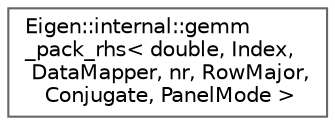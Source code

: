 digraph "Graphical Class Hierarchy"
{
 // LATEX_PDF_SIZE
  bgcolor="transparent";
  edge [fontname=Helvetica,fontsize=10,labelfontname=Helvetica,labelfontsize=10];
  node [fontname=Helvetica,fontsize=10,shape=box,height=0.2,width=0.4];
  rankdir="LR";
  Node0 [id="Node000000",label="Eigen::internal::gemm\l_pack_rhs\< double, Index,\l DataMapper, nr, RowMajor,\l Conjugate, PanelMode \>",height=0.2,width=0.4,color="grey40", fillcolor="white", style="filled",URL="$structEigen_1_1internal_1_1gemm__pack__rhs_3_01double_00_01Index_00_01DataMapper_00_01nr_00_01Ro5930b9105b327fac98a9d53ba6e84533.html",tooltip=" "];
}
